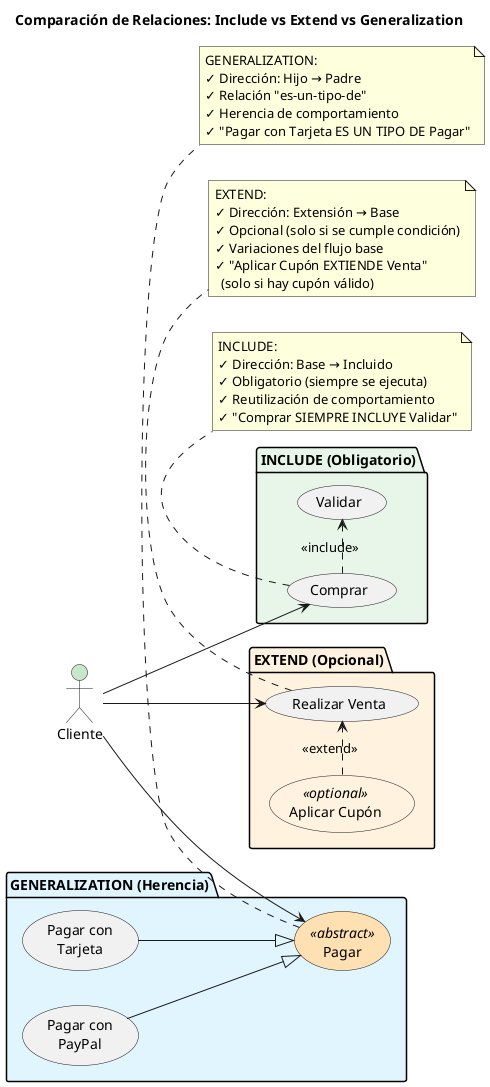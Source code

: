 @startuml
title Comparación de Relaciones: Include vs Extend vs Generalization

left to right direction

skinparam actorBackgroundColor #C8E6C9
skinparam packageBackgroundColor #E3F2FD
skinparam usecaseBackgroundColor<<optional>> #FFF3E0
skinparam usecaseBackgroundColor<<abstract>> #FFE0B2

actor Cliente

package "INCLUDE (Obligatorio)" #E8F5E9 {
  usecase "Comprar" as buy
  usecase "Validar" as validate
  buy .> validate : <<include>>
}

package "EXTEND (Opcional)" #FFF3E0 {
  usecase "Realizar Venta" as sell
  usecase "Aplicar Cupón" as coupon <<optional>>
  coupon .> sell : <<extend>>
}

package "GENERALIZATION (Herencia)" #E1F5FE {
  usecase "Pagar" as pay <<abstract>>
  usecase "Pagar con\nTarjeta" as card
  usecase "Pagar con\nPayPal" as paypal
  card --|> pay
  paypal --|> pay
}

Cliente --> buy
Cliente --> sell
Cliente --> pay

note bottom of buy
  INCLUDE:
  ✓ Dirección: Base → Incluido
  ✓ Obligatorio (siempre se ejecuta)
  ✓ Reutilización de comportamiento
  ✓ "Comprar SIEMPRE INCLUYE Validar"
end note

note bottom of sell
  EXTEND:
  ✓ Dirección: Extensión → Base
  ✓ Opcional (solo si se cumple condición)
  ✓ Variaciones del flujo base
  ✓ "Aplicar Cupón EXTIENDE Venta"
    (solo si hay cupón válido)
end note

note bottom of pay
  GENERALIZATION:
  ✓ Dirección: Hijo → Padre
  ✓ Relación "es-un-tipo-de"
  ✓ Herencia de comportamiento
  ✓ "Pagar con Tarjeta ES UN TIPO DE Pagar"
end note

@enduml
